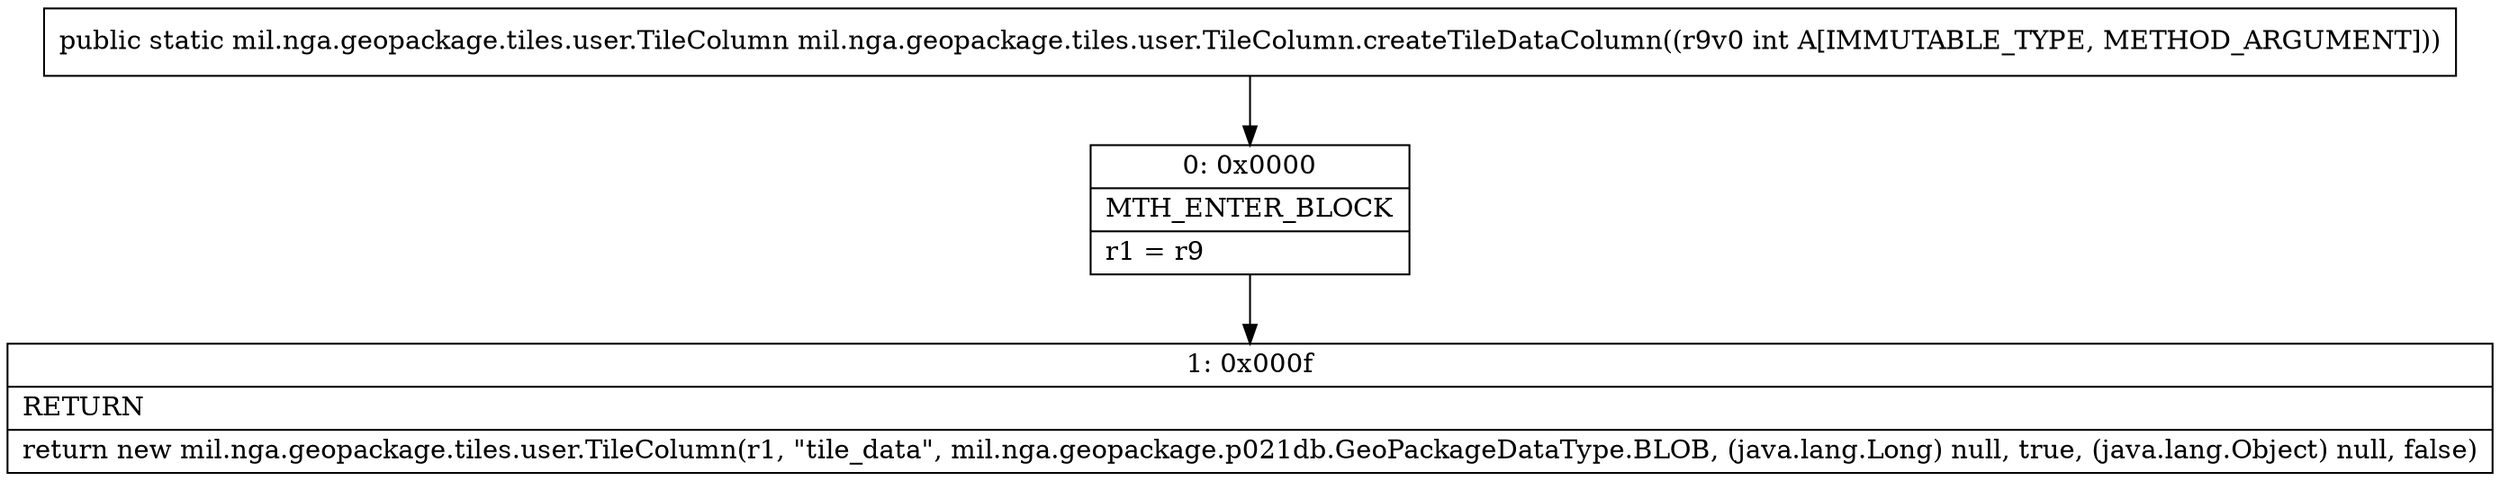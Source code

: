 digraph "CFG formil.nga.geopackage.tiles.user.TileColumn.createTileDataColumn(I)Lmil\/nga\/geopackage\/tiles\/user\/TileColumn;" {
Node_0 [shape=record,label="{0\:\ 0x0000|MTH_ENTER_BLOCK\l|r1 = r9\l}"];
Node_1 [shape=record,label="{1\:\ 0x000f|RETURN\l|return new mil.nga.geopackage.tiles.user.TileColumn(r1, \"tile_data\", mil.nga.geopackage.p021db.GeoPackageDataType.BLOB, (java.lang.Long) null, true, (java.lang.Object) null, false)\l}"];
MethodNode[shape=record,label="{public static mil.nga.geopackage.tiles.user.TileColumn mil.nga.geopackage.tiles.user.TileColumn.createTileDataColumn((r9v0 int A[IMMUTABLE_TYPE, METHOD_ARGUMENT])) }"];
MethodNode -> Node_0;
Node_0 -> Node_1;
}

